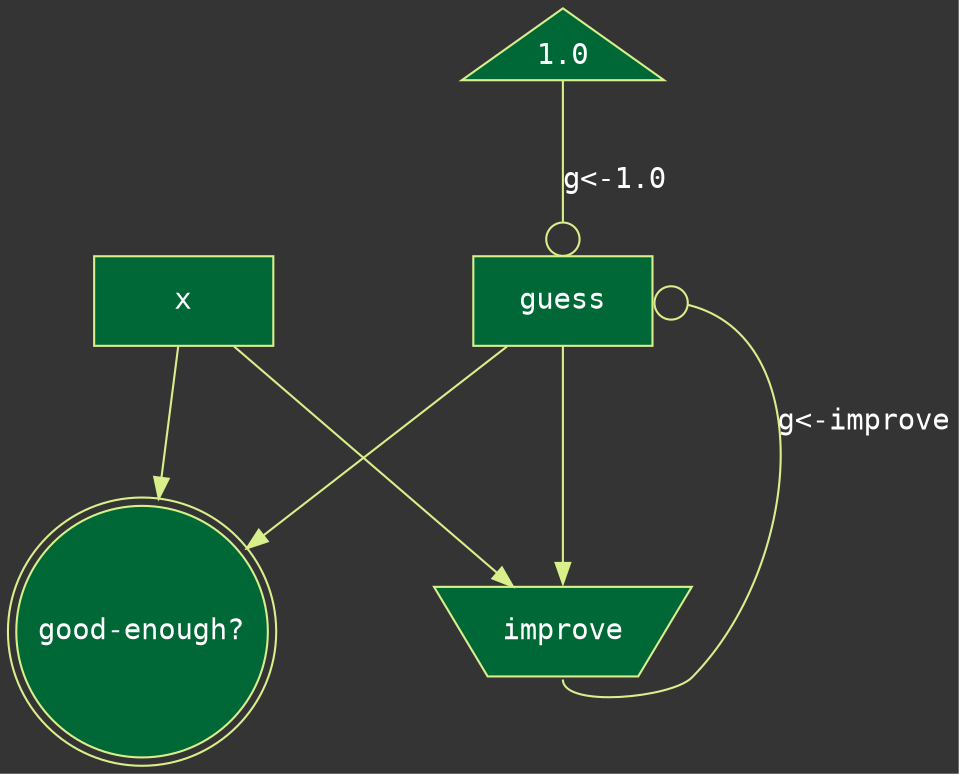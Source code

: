 digraph graph_name {

  graph [
    charset = "UTF-8",
    layout = "dot",
    label = "",
    bgcolor = "#343434",
    fontcolor = white,
    ranksep = 1.0,
    nodesep = 0.9
  ];

  node [
    colorscheme = "rdylgn11",
    style = "filled",
    fontname = "Consolas",
    fontcolor = white,
    color = 7,
    fillcolor = 11,
    height = 0.6,
    width = 1.2
  ];

  edge [
    colorscheme = "rdylgn11",
    fontcolor = white,
    fontname = "Consolas",
    color = 7,
    labelfloat = true
  ];

  // nodes
  guess [shape = box];
  x [shape = box];
  "1.0" [shape = triangle];
  improve [shape = invtrapezium];
  "good-enough?" [shape = doublecircle];

  // edges
  "1.0" -> guess [label = "g<-1.0", arrowhead = odot, arrowsize = 2];
  guess -> "good-enough?";
  x -> "good-enough?";
  x -> "improve";
  guess -> improve [headport = n];
  improve -> guess [label = "g<-improve", arrowhead = odot, arrowsize = 2, headport = e, tailport = s];
}
